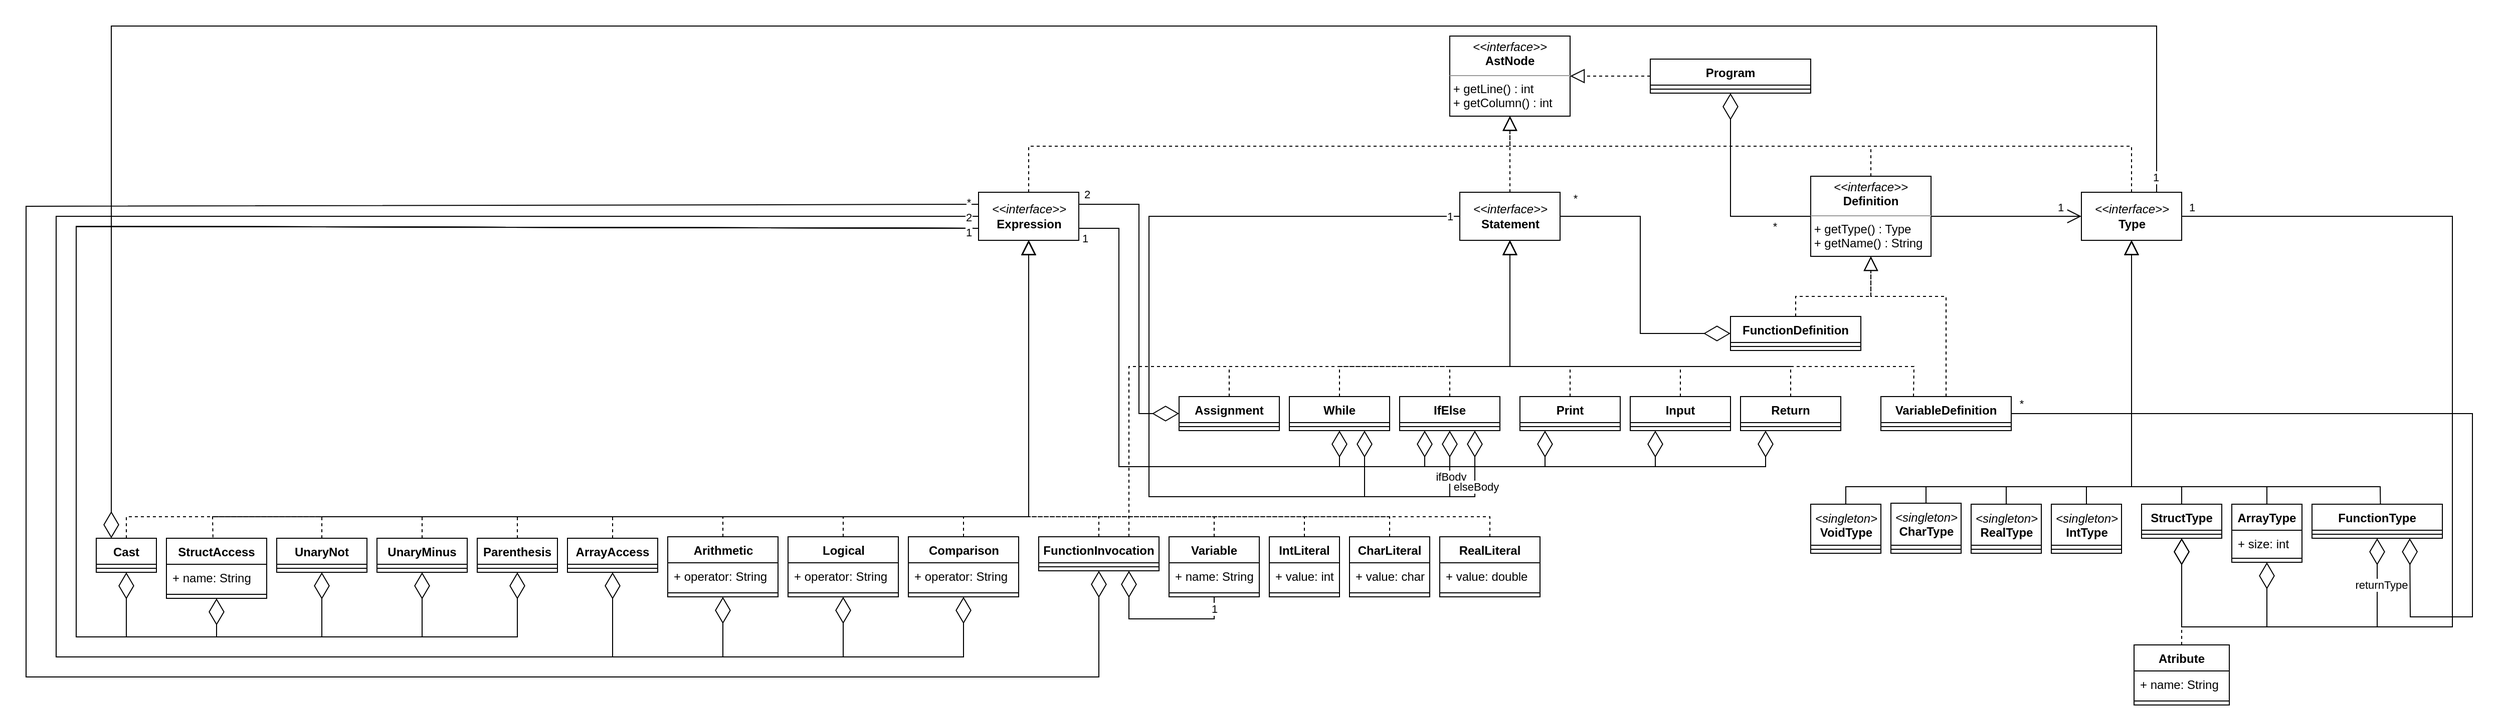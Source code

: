 <mxfile version="20.6.2" type="device"><diagram name="Página-1" id="xpHAZ0X6glZ1Ed8xsQwb"><mxGraphModel dx="6056" dy="2156" grid="1" gridSize="10" guides="1" tooltips="1" connect="1" arrows="1" fold="1" page="1" pageScale="1" pageWidth="2336" pageHeight="1654" math="0" shadow="0"><root><mxCell id="0"/><mxCell id="1" parent="0"/><mxCell id="WLjxt-5FNtM1AjyGHI2S-9" value="Program" style="swimlane;fontStyle=1;align=center;verticalAlign=top;childLayout=stackLayout;horizontal=1;startSize=26;horizontalStack=0;resizeParent=1;resizeParentMax=0;resizeLast=0;collapsible=1;marginBottom=0;" parent="1" vertex="1"><mxGeometry x="1420" y="293" width="160" height="34" as="geometry"/></mxCell><mxCell id="WLjxt-5FNtM1AjyGHI2S-11" value="" style="line;strokeWidth=1;fillColor=none;align=left;verticalAlign=middle;spacingTop=-1;spacingLeft=3;spacingRight=3;rotatable=0;labelPosition=right;points=[];portConstraint=eastwest;strokeColor=inherit;" parent="WLjxt-5FNtM1AjyGHI2S-9" vertex="1"><mxGeometry y="26" width="160" height="8" as="geometry"/></mxCell><mxCell id="WLjxt-5FNtM1AjyGHI2S-18" value="FunctionDefinition" style="swimlane;fontStyle=1;align=center;verticalAlign=top;childLayout=stackLayout;horizontal=1;startSize=26;horizontalStack=0;resizeParent=1;resizeParentMax=0;resizeLast=0;collapsible=1;marginBottom=0;" parent="1" vertex="1"><mxGeometry x="1500" y="550" width="130" height="34" as="geometry"/></mxCell><mxCell id="WLjxt-5FNtM1AjyGHI2S-20" value="" style="line;strokeWidth=1;fillColor=none;align=left;verticalAlign=middle;spacingTop=-1;spacingLeft=3;spacingRight=3;rotatable=0;labelPosition=right;points=[];portConstraint=eastwest;strokeColor=inherit;" parent="WLjxt-5FNtM1AjyGHI2S-18" vertex="1"><mxGeometry y="26" width="130" height="8" as="geometry"/></mxCell><mxCell id="WLjxt-5FNtM1AjyGHI2S-28" value="" style="endArrow=block;endFill=0;endSize=12;html=1;rounded=0;entryX=1;entryY=0.5;entryDx=0;entryDy=0;exitX=0;exitY=0.5;exitDx=0;exitDy=0;dashed=1;" parent="1" source="WLjxt-5FNtM1AjyGHI2S-9" target="ZwgENGj03jvRWGMXP60v-150" edge="1"><mxGeometry width="160" relative="1" as="geometry"><mxPoint x="1640" y="850" as="sourcePoint"/><mxPoint x="1390" y="447" as="targetPoint"/></mxGeometry></mxCell><mxCell id="WLjxt-5FNtM1AjyGHI2S-32" value="" style="endArrow=diamondThin;endFill=0;endSize=24;html=1;rounded=0;exitX=0;exitY=0.5;exitDx=0;exitDy=0;entryX=0.5;entryY=1;entryDx=0;entryDy=0;" parent="1" source="i7TME8vpXzPTRwR3WQFv-2" target="WLjxt-5FNtM1AjyGHI2S-9" edge="1"><mxGeometry width="160" relative="1" as="geometry"><mxPoint x="1640" y="504" as="sourcePoint"/><mxPoint x="1650" y="470" as="targetPoint"/><Array as="points"><mxPoint x="1500" y="450"/></Array></mxGeometry></mxCell><mxCell id="WLjxt-5FNtM1AjyGHI2S-38" value="*" style="edgeLabel;html=1;align=center;verticalAlign=middle;resizable=0;points=[];" parent="WLjxt-5FNtM1AjyGHI2S-32" vertex="1" connectable="0"><mxGeometry x="-0.75" y="-1" relative="1" as="geometry"><mxPoint x="-11" y="11" as="offset"/></mxGeometry></mxCell><mxCell id="WLjxt-5FNtM1AjyGHI2S-33" value="" style="endArrow=open;endFill=1;endSize=12;html=1;rounded=0;entryX=0;entryY=0.5;entryDx=0;entryDy=0;exitX=1;exitY=0.5;exitDx=0;exitDy=0;" parent="1" source="i7TME8vpXzPTRwR3WQFv-2" target="i7TME8vpXzPTRwR3WQFv-4" edge="1"><mxGeometry width="160" relative="1" as="geometry"><mxPoint x="1710" y="479.71" as="sourcePoint"/><mxPoint x="1850" y="479.71" as="targetPoint"/></mxGeometry></mxCell><mxCell id="WLjxt-5FNtM1AjyGHI2S-40" value="1" style="edgeLabel;html=1;align=center;verticalAlign=middle;resizable=0;points=[];" parent="WLjxt-5FNtM1AjyGHI2S-33" vertex="1" connectable="0"><mxGeometry x="0.439" y="1" relative="1" as="geometry"><mxPoint x="21" y="-8" as="offset"/></mxGeometry></mxCell><mxCell id="WLjxt-5FNtM1AjyGHI2S-36" value="" style="endArrow=diamondThin;endFill=0;endSize=24;html=1;rounded=0;entryX=0;entryY=0.5;entryDx=0;entryDy=0;exitX=1;exitY=0.5;exitDx=0;exitDy=0;startArrow=none;" parent="1" source="i7TME8vpXzPTRwR3WQFv-3" target="WLjxt-5FNtM1AjyGHI2S-18" edge="1"><mxGeometry width="160" relative="1" as="geometry"><mxPoint x="1370" y="580" as="sourcePoint"/><mxPoint x="1450" y="637.0" as="targetPoint"/><Array as="points"><mxPoint x="1410" y="450"/><mxPoint x="1410" y="567"/></Array></mxGeometry></mxCell><mxCell id="ZwgENGj03jvRWGMXP60v-29" value="*" style="edgeLabel;html=1;align=center;verticalAlign=middle;resizable=0;points=[];" parent="WLjxt-5FNtM1AjyGHI2S-36" vertex="1" connectable="0"><mxGeometry x="-0.883" y="-1" relative="1" as="geometry"><mxPoint x="-2" y="-19" as="offset"/></mxGeometry></mxCell><mxCell id="cHBCa-24smZsxW0Bvw6u-5" value="" style="endArrow=block;endFill=0;endSize=12;html=1;rounded=0;exitX=0.5;exitY=0;exitDx=0;exitDy=0;entryX=0.5;entryY=1;entryDx=0;entryDy=0;dashed=1;" parent="1" source="WLjxt-5FNtM1AjyGHI2S-18" target="i7TME8vpXzPTRwR3WQFv-2" edge="1"><mxGeometry width="160" relative="1" as="geometry"><mxPoint x="1490" y="580" as="sourcePoint"/><mxPoint x="1640" y="580" as="targetPoint"/><Array as="points"><mxPoint x="1565" y="530"/><mxPoint x="1640" y="530"/></Array></mxGeometry></mxCell><mxCell id="cHBCa-24smZsxW0Bvw6u-6" value="" style="endArrow=block;endFill=0;endSize=12;html=1;rounded=0;exitX=0.5;exitY=0;exitDx=0;exitDy=0;entryX=0.5;entryY=1;entryDx=0;entryDy=0;dashed=1;" parent="1" source="ZwgENGj03jvRWGMXP60v-106" target="i7TME8vpXzPTRwR3WQFv-2" edge="1"><mxGeometry width="160" relative="1" as="geometry"><mxPoint x="1700" y="663" as="sourcePoint"/><mxPoint x="1640" y="580" as="targetPoint"/><Array as="points"><mxPoint x="1715" y="530"/><mxPoint x="1640" y="530"/></Array></mxGeometry></mxCell><mxCell id="ZwgENGj03jvRWGMXP60v-71" value="&lt;span style=&quot;font-weight: normal;&quot;&gt;&lt;i&gt;&amp;lt;singleton&amp;gt;&lt;/i&gt;&lt;/span&gt;&lt;br&gt;IntType" style="swimlane;fontStyle=1;align=center;verticalAlign=top;childLayout=stackLayout;horizontal=1;startSize=41;horizontalStack=0;resizeParent=1;resizeParentMax=0;resizeLast=0;collapsible=1;marginBottom=0;html=1;" parent="1" vertex="1"><mxGeometry x="1820" y="737.5" width="70" height="49" as="geometry"/></mxCell><mxCell id="ZwgENGj03jvRWGMXP60v-72" value="" style="line;strokeWidth=1;fillColor=none;align=left;verticalAlign=middle;spacingTop=-1;spacingLeft=3;spacingRight=3;rotatable=0;labelPosition=right;points=[];portConstraint=eastwest;strokeColor=inherit;" parent="ZwgENGj03jvRWGMXP60v-71" vertex="1"><mxGeometry y="41" width="70" height="8" as="geometry"/></mxCell><mxCell id="ZwgENGj03jvRWGMXP60v-73" value="&lt;i style=&quot;font-weight: normal;&quot;&gt;&amp;lt;singleton&amp;gt;&lt;br&gt;&lt;/i&gt;CharType" style="swimlane;fontStyle=1;align=center;verticalAlign=top;childLayout=stackLayout;horizontal=1;startSize=42;horizontalStack=0;resizeParent=1;resizeParentMax=0;resizeLast=0;collapsible=1;marginBottom=0;html=1;" parent="1" vertex="1"><mxGeometry x="1660" y="736.5" width="70" height="50" as="geometry"/></mxCell><mxCell id="ZwgENGj03jvRWGMXP60v-74" value="" style="line;strokeWidth=1;fillColor=none;align=left;verticalAlign=middle;spacingTop=-1;spacingLeft=3;spacingRight=3;rotatable=0;labelPosition=right;points=[];portConstraint=eastwest;strokeColor=inherit;" parent="ZwgENGj03jvRWGMXP60v-73" vertex="1"><mxGeometry y="42" width="70" height="8" as="geometry"/></mxCell><mxCell id="ZwgENGj03jvRWGMXP60v-75" value="&lt;span style=&quot;font-weight: normal;&quot;&gt;&lt;i&gt;&amp;lt;singleton&amp;gt;&lt;/i&gt;&lt;/span&gt;&lt;br&gt;RealType" style="swimlane;fontStyle=1;align=center;verticalAlign=top;childLayout=stackLayout;horizontal=1;startSize=41;horizontalStack=0;resizeParent=1;resizeParentMax=0;resizeLast=0;collapsible=1;marginBottom=0;html=1;" parent="1" vertex="1"><mxGeometry x="1740" y="737.5" width="70" height="49" as="geometry"/></mxCell><mxCell id="ZwgENGj03jvRWGMXP60v-76" value="" style="line;strokeWidth=1;fillColor=none;align=left;verticalAlign=middle;spacingTop=-1;spacingLeft=3;spacingRight=3;rotatable=0;labelPosition=right;points=[];portConstraint=eastwest;strokeColor=inherit;" parent="ZwgENGj03jvRWGMXP60v-75" vertex="1"><mxGeometry y="41" width="70" height="8" as="geometry"/></mxCell><mxCell id="ZwgENGj03jvRWGMXP60v-80" value="FunctionType" style="swimlane;fontStyle=1;align=center;verticalAlign=top;childLayout=stackLayout;horizontal=1;startSize=26;horizontalStack=0;resizeParent=1;resizeParentMax=0;resizeLast=0;collapsible=1;marginBottom=0;" parent="1" vertex="1"><mxGeometry x="2080" y="737.5" width="130" height="34" as="geometry"/></mxCell><mxCell id="ZwgENGj03jvRWGMXP60v-82" value="" style="line;strokeWidth=1;fillColor=none;align=left;verticalAlign=middle;spacingTop=-1;spacingLeft=3;spacingRight=3;rotatable=0;labelPosition=right;points=[];portConstraint=eastwest;strokeColor=inherit;" parent="ZwgENGj03jvRWGMXP60v-80" vertex="1"><mxGeometry y="26" width="130" height="8" as="geometry"/></mxCell><mxCell id="ZwgENGj03jvRWGMXP60v-83" value="Atribute" style="swimlane;fontStyle=1;align=center;verticalAlign=top;childLayout=stackLayout;horizontal=1;startSize=26;horizontalStack=0;resizeParent=1;resizeParentMax=0;resizeLast=0;collapsible=1;marginBottom=0;" parent="1" vertex="1"><mxGeometry x="1902.5" y="878" width="95" height="60" as="geometry"/></mxCell><mxCell id="ZwgENGj03jvRWGMXP60v-84" value="+ name: String" style="text;strokeColor=none;fillColor=none;align=left;verticalAlign=top;spacingLeft=4;spacingRight=4;overflow=hidden;rotatable=0;points=[[0,0.5],[1,0.5]];portConstraint=eastwest;" parent="ZwgENGj03jvRWGMXP60v-83" vertex="1"><mxGeometry y="26" width="95" height="26" as="geometry"/></mxCell><mxCell id="ZwgENGj03jvRWGMXP60v-85" value="" style="line;strokeWidth=1;fillColor=none;align=left;verticalAlign=middle;spacingTop=-1;spacingLeft=3;spacingRight=3;rotatable=0;labelPosition=right;points=[];portConstraint=eastwest;strokeColor=inherit;" parent="ZwgENGj03jvRWGMXP60v-83" vertex="1"><mxGeometry y="52" width="95" height="8" as="geometry"/></mxCell><mxCell id="ZwgENGj03jvRWGMXP60v-86" value="&#10;" style="text;strokeColor=none;fillColor=none;align=left;verticalAlign=top;spacingLeft=4;spacingRight=4;overflow=hidden;rotatable=0;points=[[0,0.5],[1,0.5]];portConstraint=eastwest;" parent="ZwgENGj03jvRWGMXP60v-83" vertex="1"><mxGeometry y="60" width="95" as="geometry"/></mxCell><mxCell id="ZwgENGj03jvRWGMXP60v-87" value="StructType" style="swimlane;fontStyle=1;align=center;verticalAlign=top;childLayout=stackLayout;horizontal=1;startSize=26;horizontalStack=0;resizeParent=1;resizeParentMax=0;resizeLast=0;collapsible=1;marginBottom=0;" parent="1" vertex="1"><mxGeometry x="1910" y="737.5" width="80" height="34" as="geometry"/></mxCell><mxCell id="ZwgENGj03jvRWGMXP60v-89" value="" style="line;strokeWidth=1;fillColor=none;align=left;verticalAlign=middle;spacingTop=-1;spacingLeft=3;spacingRight=3;rotatable=0;labelPosition=right;points=[];portConstraint=eastwest;strokeColor=inherit;" parent="ZwgENGj03jvRWGMXP60v-87" vertex="1"><mxGeometry y="26" width="80" height="8" as="geometry"/></mxCell><mxCell id="ZwgENGj03jvRWGMXP60v-96" value="" style="endArrow=block;endFill=0;endSize=12;html=1;rounded=0;exitX=0.5;exitY=0;exitDx=0;exitDy=0;entryX=0.5;entryY=1;entryDx=0;entryDy=0;" parent="1" source="ZwgENGj03jvRWGMXP60v-71" target="i7TME8vpXzPTRwR3WQFv-4" edge="1"><mxGeometry width="160" relative="1" as="geometry"><mxPoint x="1840" y="770" as="sourcePoint"/><mxPoint x="1900" y="580" as="targetPoint"/><Array as="points"><mxPoint x="1855" y="720"/><mxPoint x="1900" y="720"/></Array></mxGeometry></mxCell><mxCell id="ZwgENGj03jvRWGMXP60v-97" value="" style="endArrow=block;endFill=0;endSize=12;html=1;rounded=0;exitX=0.5;exitY=0;exitDx=0;exitDy=0;entryX=0.5;entryY=1;entryDx=0;entryDy=0;" parent="1" source="ZwgENGj03jvRWGMXP60v-75" target="i7TME8vpXzPTRwR3WQFv-4" edge="1"><mxGeometry width="160" relative="1" as="geometry"><mxPoint x="1860" y="800" as="sourcePoint"/><mxPoint x="1900" y="580" as="targetPoint"/><Array as="points"><mxPoint x="1775" y="720"/><mxPoint x="1900" y="720"/></Array></mxGeometry></mxCell><mxCell id="ZwgENGj03jvRWGMXP60v-98" value="" style="endArrow=block;endFill=0;endSize=12;html=1;rounded=0;exitX=0.5;exitY=0;exitDx=0;exitDy=0;entryX=0.5;entryY=1;entryDx=0;entryDy=0;" parent="1" source="ZwgENGj03jvRWGMXP60v-73" target="i7TME8vpXzPTRwR3WQFv-4" edge="1"><mxGeometry width="160" relative="1" as="geometry"><mxPoint x="1770" y="800" as="sourcePoint"/><mxPoint x="1900" y="580" as="targetPoint"/><Array as="points"><mxPoint x="1695" y="720"/><mxPoint x="1900" y="720"/></Array></mxGeometry></mxCell><mxCell id="ZwgENGj03jvRWGMXP60v-99" value="" style="endArrow=block;endFill=0;endSize=12;html=1;rounded=0;exitX=0.5;exitY=0;exitDx=0;exitDy=0;entryX=0.5;entryY=1;entryDx=0;entryDy=0;" parent="1" source="ZwgENGj03jvRWGMXP60v-87" target="i7TME8vpXzPTRwR3WQFv-4" edge="1"><mxGeometry width="160" relative="1" as="geometry"><mxPoint x="1950" y="790" as="sourcePoint"/><mxPoint x="1900" y="580" as="targetPoint"/><Array as="points"><mxPoint x="1950" y="720"/><mxPoint x="1900" y="720"/></Array></mxGeometry></mxCell><mxCell id="ZwgENGj03jvRWGMXP60v-100" value="" style="endArrow=block;endFill=0;endSize=12;html=1;rounded=0;exitX=0.5;exitY=0;exitDx=0;exitDy=0;entryX=0.5;entryY=1;entryDx=0;entryDy=0;" parent="1" source="ZwgENGj03jvRWGMXP60v-103" target="i7TME8vpXzPTRwR3WQFv-4" edge="1"><mxGeometry width="160" relative="1" as="geometry"><mxPoint x="2080" y="790" as="sourcePoint"/><mxPoint x="1900" y="500" as="targetPoint"/><Array as="points"><mxPoint x="2035" y="720"/><mxPoint x="1900" y="720"/></Array></mxGeometry></mxCell><mxCell id="ZwgENGj03jvRWGMXP60v-101" value="" style="endArrow=block;endFill=0;endSize=12;html=1;rounded=0;exitX=0.525;exitY=-0.001;exitDx=0;exitDy=0;exitPerimeter=0;entryX=0.5;entryY=1;entryDx=0;entryDy=0;" parent="1" source="ZwgENGj03jvRWGMXP60v-80" target="i7TME8vpXzPTRwR3WQFv-4" edge="1"><mxGeometry width="160" relative="1" as="geometry"><mxPoint x="2085" y="800" as="sourcePoint"/><mxPoint x="1900" y="580" as="targetPoint"/><Array as="points"><mxPoint x="2148" y="720"/><mxPoint x="1900" y="720"/></Array></mxGeometry></mxCell><mxCell id="ZwgENGj03jvRWGMXP60v-102" value="" style="endArrow=diamondThin;endFill=0;endSize=24;html=1;rounded=0;entryX=0.5;entryY=1;entryDx=0;entryDy=0;exitX=1;exitY=0.5;exitDx=0;exitDy=0;" parent="1" source="i7TME8vpXzPTRwR3WQFv-4" target="ZwgENGj03jvRWGMXP60v-87" edge="1"><mxGeometry width="160" relative="1" as="geometry"><mxPoint x="1950" y="544" as="sourcePoint"/><mxPoint x="1930" y="919.76" as="targetPoint"/><Array as="points"><mxPoint x="2220" y="450"/><mxPoint x="2220" y="860"/><mxPoint x="1950" y="860"/></Array></mxGeometry></mxCell><mxCell id="ZwgENGj03jvRWGMXP60v-103" value="ArrayType" style="swimlane;fontStyle=1;align=center;verticalAlign=top;childLayout=stackLayout;horizontal=1;startSize=26;horizontalStack=0;resizeParent=1;resizeParentMax=0;resizeLast=0;collapsible=1;marginBottom=0;" parent="1" vertex="1"><mxGeometry x="2000" y="737.5" width="70" height="58" as="geometry"/></mxCell><mxCell id="ZwgENGj03jvRWGMXP60v-104" value="+ size: int" style="text;strokeColor=none;fillColor=none;align=left;verticalAlign=top;spacingLeft=4;spacingRight=4;overflow=hidden;rotatable=0;points=[[0,0.5],[1,0.5]];portConstraint=eastwest;" parent="ZwgENGj03jvRWGMXP60v-103" vertex="1"><mxGeometry y="26" width="70" height="24" as="geometry"/></mxCell><mxCell id="ZwgENGj03jvRWGMXP60v-105" value="" style="line;strokeWidth=1;fillColor=none;align=left;verticalAlign=middle;spacingTop=-1;spacingLeft=3;spacingRight=3;rotatable=0;labelPosition=right;points=[];portConstraint=eastwest;strokeColor=inherit;" parent="ZwgENGj03jvRWGMXP60v-103" vertex="1"><mxGeometry y="50" width="70" height="8" as="geometry"/></mxCell><mxCell id="ZwgENGj03jvRWGMXP60v-106" value="VariableDefinition" style="swimlane;fontStyle=1;align=center;verticalAlign=top;childLayout=stackLayout;horizontal=1;startSize=26;horizontalStack=0;resizeParent=1;resizeParentMax=0;resizeLast=0;collapsible=1;marginBottom=0;" parent="1" vertex="1"><mxGeometry x="1650" y="630" width="130" height="34" as="geometry"/></mxCell><mxCell id="ZwgENGj03jvRWGMXP60v-108" value="" style="line;strokeWidth=1;fillColor=none;align=left;verticalAlign=middle;spacingTop=-1;spacingLeft=3;spacingRight=3;rotatable=0;labelPosition=right;points=[];portConstraint=eastwest;strokeColor=inherit;" parent="ZwgENGj03jvRWGMXP60v-106" vertex="1"><mxGeometry y="26" width="130" height="8" as="geometry"/></mxCell><mxCell id="ZwgENGj03jvRWGMXP60v-111" value="" style="endArrow=diamondThin;endFill=0;endSize=24;html=1;rounded=0;entryX=0.5;entryY=1;entryDx=0;entryDy=0;exitX=0.5;exitY=0;exitDx=0;exitDy=0;dashed=1;" parent="1" source="ZwgENGj03jvRWGMXP60v-83" target="ZwgENGj03jvRWGMXP60v-87" edge="1"><mxGeometry width="160" relative="1" as="geometry"><mxPoint x="1850" y="757.5" as="sourcePoint"/><mxPoint x="2010" y="757.5" as="targetPoint"/></mxGeometry></mxCell><mxCell id="ZwgENGj03jvRWGMXP60v-112" value="" style="endArrow=diamondThin;endFill=0;endSize=24;html=1;rounded=0;entryX=0.5;entryY=1;entryDx=0;entryDy=0;exitX=1;exitY=0.5;exitDx=0;exitDy=0;" parent="1" source="i7TME8vpXzPTRwR3WQFv-4" target="ZwgENGj03jvRWGMXP60v-103" edge="1"><mxGeometry width="160" relative="1" as="geometry"><mxPoint x="1950" y="544" as="sourcePoint"/><mxPoint x="1995" y="834.0" as="targetPoint"/><Array as="points"><mxPoint x="2220" y="450"/><mxPoint x="2220" y="860"/><mxPoint x="2035" y="860"/></Array></mxGeometry></mxCell><mxCell id="ZwgENGj03jvRWGMXP60v-113" value="1" style="edgeLabel;html=1;align=center;verticalAlign=middle;resizable=0;points=[];" parent="ZwgENGj03jvRWGMXP60v-112" vertex="1" connectable="0"><mxGeometry x="-0.987" y="-1" relative="1" as="geometry"><mxPoint x="4" y="-10" as="offset"/></mxGeometry></mxCell><mxCell id="ZwgENGj03jvRWGMXP60v-114" value="" style="endArrow=diamondThin;endFill=0;endSize=24;html=1;rounded=0;entryX=0.5;entryY=1;entryDx=0;entryDy=0;exitX=1;exitY=0.5;exitDx=0;exitDy=0;" parent="1" source="i7TME8vpXzPTRwR3WQFv-4" target="ZwgENGj03jvRWGMXP60v-80" edge="1"><mxGeometry width="160" relative="1" as="geometry"><mxPoint x="1950" y="556" as="sourcePoint"/><mxPoint x="2220" y="866.0" as="targetPoint"/><Array as="points"><mxPoint x="2220" y="450"/><mxPoint x="2220" y="860"/><mxPoint x="2145" y="860"/></Array></mxGeometry></mxCell><mxCell id="ZwgENGj03jvRWGMXP60v-151" value="returnType" style="edgeLabel;html=1;align=center;verticalAlign=middle;resizable=0;points=[];" parent="ZwgENGj03jvRWGMXP60v-114" vertex="1" connectable="0"><mxGeometry x="-0.74" relative="1" as="geometry"><mxPoint x="89" y="368" as="offset"/></mxGeometry></mxCell><mxCell id="ZwgENGj03jvRWGMXP60v-150" value="&lt;p style=&quot;margin:0px;margin-top:4px;text-align:center;&quot;&gt;&lt;i&gt;&amp;lt;&amp;lt;interface&amp;gt;&amp;gt;&lt;/i&gt;&lt;br&gt;&lt;span style=&quot;font-weight: 700;&quot;&gt;AstNode&lt;/span&gt;&lt;br&gt;&lt;/p&gt;&lt;hr size=&quot;1&quot;&gt;&amp;nbsp;+ getLine() : int&lt;br style=&quot;padding: 0px; margin: 0px;&quot;&gt;&amp;nbsp;+ getColumn() : int&lt;br&gt;&lt;p style=&quot;margin:0px;margin-left:4px;&quot;&gt;&lt;/p&gt;&lt;p style=&quot;margin:0px;margin-left:4px;&quot;&gt;&lt;/p&gt;" style="verticalAlign=top;align=left;overflow=fill;fontSize=12;fontFamily=Helvetica;html=1;" parent="1" vertex="1"><mxGeometry x="1220" y="270" width="120" height="80" as="geometry"/></mxCell><mxCell id="ZwgENGj03jvRWGMXP60v-161" value="" style="endArrow=diamondThin;endFill=0;endSize=24;html=1;rounded=0;entryX=0.75;entryY=1;entryDx=0;entryDy=0;exitX=1;exitY=0.5;exitDx=0;exitDy=0;" parent="1" source="ZwgENGj03jvRWGMXP60v-106" target="ZwgENGj03jvRWGMXP60v-80" edge="1"><mxGeometry width="160" relative="1" as="geometry"><mxPoint x="1810.13" y="669.888" as="sourcePoint"/><mxPoint x="2185.0" y="830.0" as="targetPoint"/><Array as="points"><mxPoint x="2240" y="647"/><mxPoint x="2240" y="680"/><mxPoint x="2240" y="850"/><mxPoint x="2178" y="850"/></Array></mxGeometry></mxCell><mxCell id="ZwgENGj03jvRWGMXP60v-163" value="*" style="edgeLabel;html=1;align=center;verticalAlign=middle;resizable=0;points=[];" parent="ZwgENGj03jvRWGMXP60v-161" vertex="1" connectable="0"><mxGeometry x="-0.965" y="1" relative="1" as="geometry"><mxPoint x="-4" y="-9" as="offset"/></mxGeometry></mxCell><mxCell id="i7TME8vpXzPTRwR3WQFv-1" value="&lt;i&gt;&amp;lt;&amp;lt;interface&amp;gt;&amp;gt;&lt;/i&gt;&lt;br&gt;&lt;b&gt;Expression&lt;/b&gt;" style="html=1;" parent="1" vertex="1"><mxGeometry x="750" y="426" width="100" height="48" as="geometry"/></mxCell><mxCell id="i7TME8vpXzPTRwR3WQFv-2" value="&lt;p style=&quot;margin:0px;margin-top:4px;text-align:center;&quot;&gt;&lt;i&gt;&amp;lt;&amp;lt;interface&amp;gt;&amp;gt;&lt;/i&gt;&lt;br&gt;&lt;b&gt;Definition&lt;/b&gt;&lt;/p&gt;&lt;hr size=&quot;1&quot;&gt;&lt;p style=&quot;margin:0px;margin-left:4px;&quot;&gt;&lt;/p&gt;&lt;p style=&quot;margin:0px;margin-left:4px;&quot;&gt;&lt;/p&gt;&amp;nbsp;+ getType() : Type&lt;br style=&quot;padding: 0px; margin: 0px;&quot;&gt;&amp;nbsp;+ getName() : String" style="verticalAlign=top;align=left;overflow=fill;fontSize=12;fontFamily=Helvetica;html=1;" parent="1" vertex="1"><mxGeometry x="1580" y="410" width="120" height="80" as="geometry"/></mxCell><mxCell id="i7TME8vpXzPTRwR3WQFv-3" value="&lt;i&gt;&amp;lt;&amp;lt;interface&amp;gt;&amp;gt;&lt;/i&gt;&lt;br&gt;&lt;b&gt;Statement&lt;/b&gt;" style="html=1;" parent="1" vertex="1"><mxGeometry x="1230" y="426" width="100" height="48" as="geometry"/></mxCell><mxCell id="i7TME8vpXzPTRwR3WQFv-4" value="&lt;i&gt;&amp;lt;&amp;lt;interface&amp;gt;&amp;gt;&lt;/i&gt;&lt;br&gt;&lt;b&gt;Type&lt;/b&gt;" style="html=1;" parent="1" vertex="1"><mxGeometry x="1850" y="426" width="100" height="48" as="geometry"/></mxCell><mxCell id="i7TME8vpXzPTRwR3WQFv-21" value="" style="endArrow=block;endFill=0;endSize=12;html=1;rounded=0;strokeColor=default;exitX=0.5;exitY=0;exitDx=0;exitDy=0;dashed=1;" parent="1" source="i7TME8vpXzPTRwR3WQFv-3" edge="1"><mxGeometry width="160" relative="1" as="geometry"><mxPoint x="1420" y="460" as="sourcePoint"/><mxPoint x="1280" y="350" as="targetPoint"/><Array as="points"><mxPoint x="1280" y="380"/></Array></mxGeometry></mxCell><mxCell id="i7TME8vpXzPTRwR3WQFv-22" value="" style="endArrow=block;endFill=0;endSize=12;html=1;rounded=0;strokeColor=default;exitX=0.5;exitY=0;exitDx=0;exitDy=0;entryX=0.5;entryY=1;entryDx=0;entryDy=0;dashed=1;" parent="1" source="i7TME8vpXzPTRwR3WQFv-1" target="ZwgENGj03jvRWGMXP60v-150" edge="1"><mxGeometry width="160" relative="1" as="geometry"><mxPoint x="1160" y="417" as="sourcePoint"/><mxPoint x="1290" y="360" as="targetPoint"/><Array as="points"><mxPoint x="800" y="380"/><mxPoint x="1280" y="380"/></Array></mxGeometry></mxCell><mxCell id="i7TME8vpXzPTRwR3WQFv-23" value="" style="endArrow=block;endFill=0;endSize=12;html=1;rounded=0;strokeColor=default;entryX=0.5;entryY=1;entryDx=0;entryDy=0;exitX=0.5;exitY=0;exitDx=0;exitDy=0;dashed=1;" parent="1" source="i7TME8vpXzPTRwR3WQFv-2" target="ZwgENGj03jvRWGMXP60v-150" edge="1"><mxGeometry width="160" relative="1" as="geometry"><mxPoint x="1420" y="460" as="sourcePoint"/><mxPoint x="1580" y="460" as="targetPoint"/><Array as="points"><mxPoint x="1640" y="380"/><mxPoint x="1280" y="380"/></Array></mxGeometry></mxCell><mxCell id="i7TME8vpXzPTRwR3WQFv-24" value="" style="endArrow=block;endFill=0;endSize=12;html=1;rounded=0;strokeColor=default;entryX=0.5;entryY=1;entryDx=0;entryDy=0;exitX=0.5;exitY=0;exitDx=0;exitDy=0;dashed=1;" parent="1" source="i7TME8vpXzPTRwR3WQFv-4" target="ZwgENGj03jvRWGMXP60v-150" edge="1"><mxGeometry width="160" relative="1" as="geometry"><mxPoint x="1830" y="417" as="sourcePoint"/><mxPoint x="1290" y="360" as="targetPoint"/><Array as="points"><mxPoint x="1900" y="380"/><mxPoint x="1280" y="380"/></Array></mxGeometry></mxCell><mxCell id="i7TME8vpXzPTRwR3WQFv-42" value="Assignment" style="swimlane;fontStyle=1;align=center;verticalAlign=top;childLayout=stackLayout;horizontal=1;startSize=26;horizontalStack=0;resizeParent=1;resizeParentMax=0;resizeLast=0;collapsible=1;marginBottom=0;" parent="1" vertex="1"><mxGeometry x="950" y="630" width="100" height="34" as="geometry"/></mxCell><mxCell id="i7TME8vpXzPTRwR3WQFv-43" value="" style="line;strokeWidth=1;fillColor=none;align=left;verticalAlign=middle;spacingTop=-1;spacingLeft=3;spacingRight=3;rotatable=0;labelPosition=right;points=[];portConstraint=eastwest;strokeColor=inherit;" parent="i7TME8vpXzPTRwR3WQFv-42" vertex="1"><mxGeometry y="26" width="100" height="8" as="geometry"/></mxCell><mxCell id="i7TME8vpXzPTRwR3WQFv-45" value="Print" style="swimlane;fontStyle=1;align=center;verticalAlign=top;childLayout=stackLayout;horizontal=1;startSize=26;horizontalStack=0;resizeParent=1;resizeParentMax=0;resizeLast=0;collapsible=1;marginBottom=0;" parent="1" vertex="1"><mxGeometry x="1290" y="630" width="100" height="34" as="geometry"/></mxCell><mxCell id="i7TME8vpXzPTRwR3WQFv-46" value="" style="line;strokeWidth=1;fillColor=none;align=left;verticalAlign=middle;spacingTop=-1;spacingLeft=3;spacingRight=3;rotatable=0;labelPosition=right;points=[];portConstraint=eastwest;strokeColor=inherit;" parent="i7TME8vpXzPTRwR3WQFv-45" vertex="1"><mxGeometry y="26" width="100" height="8" as="geometry"/></mxCell><mxCell id="i7TME8vpXzPTRwR3WQFv-63" value="StructAccess" style="swimlane;fontStyle=1;align=center;verticalAlign=top;childLayout=stackLayout;horizontal=1;startSize=26;horizontalStack=0;resizeParent=1;resizeParentMax=0;resizeLast=0;collapsible=1;marginBottom=0;" parent="1" vertex="1"><mxGeometry x="-60" y="771.5" width="100" height="60" as="geometry"/></mxCell><mxCell id="i7TME8vpXzPTRwR3WQFv-64" value="+ name: String" style="text;strokeColor=none;fillColor=none;align=left;verticalAlign=top;spacingLeft=4;spacingRight=4;overflow=hidden;rotatable=0;points=[[0,0.5],[1,0.5]];portConstraint=eastwest;" parent="i7TME8vpXzPTRwR3WQFv-63" vertex="1"><mxGeometry y="26" width="100" height="26" as="geometry"/></mxCell><mxCell id="i7TME8vpXzPTRwR3WQFv-65" value="" style="line;strokeWidth=1;fillColor=none;align=left;verticalAlign=middle;spacingTop=-1;spacingLeft=3;spacingRight=3;rotatable=0;labelPosition=right;points=[];portConstraint=eastwest;strokeColor=inherit;" parent="i7TME8vpXzPTRwR3WQFv-63" vertex="1"><mxGeometry y="52" width="100" height="8" as="geometry"/></mxCell><mxCell id="i7TME8vpXzPTRwR3WQFv-69" value="ArrayAccess" style="swimlane;fontStyle=1;align=center;verticalAlign=top;childLayout=stackLayout;horizontal=1;startSize=26;horizontalStack=0;resizeParent=1;resizeParentMax=0;resizeLast=0;collapsible=1;marginBottom=0;" parent="1" vertex="1"><mxGeometry x="340" y="771.5" width="90" height="34" as="geometry"/></mxCell><mxCell id="i7TME8vpXzPTRwR3WQFv-70" value="" style="line;strokeWidth=1;fillColor=none;align=left;verticalAlign=middle;spacingTop=-1;spacingLeft=3;spacingRight=3;rotatable=0;labelPosition=right;points=[];portConstraint=eastwest;strokeColor=inherit;" parent="i7TME8vpXzPTRwR3WQFv-69" vertex="1"><mxGeometry y="26" width="90" height="8" as="geometry"/></mxCell><mxCell id="i7TME8vpXzPTRwR3WQFv-95" value="UnaryMinus" style="swimlane;fontStyle=1;align=center;verticalAlign=top;childLayout=stackLayout;horizontal=1;startSize=26;horizontalStack=0;resizeParent=1;resizeParentMax=0;resizeLast=0;collapsible=1;marginBottom=0;" parent="1" vertex="1"><mxGeometry x="150" y="771.5" width="90" height="34" as="geometry"/></mxCell><mxCell id="i7TME8vpXzPTRwR3WQFv-96" value="" style="line;strokeWidth=1;fillColor=none;align=left;verticalAlign=middle;spacingTop=-1;spacingLeft=3;spacingRight=3;rotatable=0;labelPosition=right;points=[];portConstraint=eastwest;strokeColor=inherit;" parent="i7TME8vpXzPTRwR3WQFv-95" vertex="1"><mxGeometry y="26" width="90" height="8" as="geometry"/></mxCell><mxCell id="i7TME8vpXzPTRwR3WQFv-97" value="UnaryNot" style="swimlane;fontStyle=1;align=center;verticalAlign=top;childLayout=stackLayout;horizontal=1;startSize=26;horizontalStack=0;resizeParent=1;resizeParentMax=0;resizeLast=0;collapsible=1;marginBottom=0;" parent="1" vertex="1"><mxGeometry x="50" y="771.5" width="90" height="34" as="geometry"/></mxCell><mxCell id="i7TME8vpXzPTRwR3WQFv-98" value="" style="line;strokeWidth=1;fillColor=none;align=left;verticalAlign=middle;spacingTop=-1;spacingLeft=3;spacingRight=3;rotatable=0;labelPosition=right;points=[];portConstraint=eastwest;strokeColor=inherit;" parent="i7TME8vpXzPTRwR3WQFv-97" vertex="1"><mxGeometry y="26" width="90" height="8" as="geometry"/></mxCell><mxCell id="i7TME8vpXzPTRwR3WQFv-99" value="Cast" style="swimlane;fontStyle=1;align=center;verticalAlign=top;childLayout=stackLayout;horizontal=1;startSize=26;horizontalStack=0;resizeParent=1;resizeParentMax=0;resizeLast=0;collapsible=1;marginBottom=0;" parent="1" vertex="1"><mxGeometry x="-130" y="771.5" width="60" height="34" as="geometry"/></mxCell><mxCell id="i7TME8vpXzPTRwR3WQFv-100" value="" style="line;strokeWidth=1;fillColor=none;align=left;verticalAlign=middle;spacingTop=-1;spacingLeft=3;spacingRight=3;rotatable=0;labelPosition=right;points=[];portConstraint=eastwest;strokeColor=inherit;" parent="i7TME8vpXzPTRwR3WQFv-99" vertex="1"><mxGeometry y="26" width="60" height="8" as="geometry"/></mxCell><mxCell id="i7TME8vpXzPTRwR3WQFv-103" value="FunctionInvocation" style="swimlane;fontStyle=1;align=center;verticalAlign=top;childLayout=stackLayout;horizontal=1;startSize=26;horizontalStack=0;resizeParent=1;resizeParentMax=0;resizeLast=0;collapsible=1;marginBottom=0;" parent="1" vertex="1"><mxGeometry x="810" y="770" width="120" height="34" as="geometry"/></mxCell><mxCell id="i7TME8vpXzPTRwR3WQFv-105" value="" style="line;strokeWidth=1;fillColor=none;align=left;verticalAlign=middle;spacingTop=-1;spacingLeft=3;spacingRight=3;rotatable=0;labelPosition=right;points=[];portConstraint=eastwest;strokeColor=inherit;" parent="i7TME8vpXzPTRwR3WQFv-103" vertex="1"><mxGeometry y="26" width="120" height="8" as="geometry"/></mxCell><mxCell id="i7TME8vpXzPTRwR3WQFv-106" value="Variable" style="swimlane;fontStyle=1;align=center;verticalAlign=top;childLayout=stackLayout;horizontal=1;startSize=26;horizontalStack=0;resizeParent=1;resizeParentMax=0;resizeLast=0;collapsible=1;marginBottom=0;" parent="1" vertex="1"><mxGeometry x="940" y="770" width="90" height="60" as="geometry"/></mxCell><mxCell id="i7TME8vpXzPTRwR3WQFv-107" value="+ name: String" style="text;strokeColor=none;fillColor=none;align=left;verticalAlign=top;spacingLeft=4;spacingRight=4;overflow=hidden;rotatable=0;points=[[0,0.5],[1,0.5]];portConstraint=eastwest;" parent="i7TME8vpXzPTRwR3WQFv-106" vertex="1"><mxGeometry y="26" width="90" height="26" as="geometry"/></mxCell><mxCell id="i7TME8vpXzPTRwR3WQFv-108" value="" style="line;strokeWidth=1;fillColor=none;align=left;verticalAlign=middle;spacingTop=-1;spacingLeft=3;spacingRight=3;rotatable=0;labelPosition=right;points=[];portConstraint=eastwest;strokeColor=inherit;" parent="i7TME8vpXzPTRwR3WQFv-106" vertex="1"><mxGeometry y="52" width="90" height="8" as="geometry"/></mxCell><mxCell id="i7TME8vpXzPTRwR3WQFv-109" value="IntLiteral" style="swimlane;fontStyle=1;align=center;verticalAlign=top;childLayout=stackLayout;horizontal=1;startSize=26;horizontalStack=0;resizeParent=1;resizeParentMax=0;resizeLast=0;collapsible=1;marginBottom=0;" parent="1" vertex="1"><mxGeometry x="1040" y="770" width="70" height="60" as="geometry"/></mxCell><mxCell id="i7TME8vpXzPTRwR3WQFv-110" value="+ value: int" style="text;strokeColor=none;fillColor=none;align=left;verticalAlign=top;spacingLeft=4;spacingRight=4;overflow=hidden;rotatable=0;points=[[0,0.5],[1,0.5]];portConstraint=eastwest;" parent="i7TME8vpXzPTRwR3WQFv-109" vertex="1"><mxGeometry y="26" width="70" height="26" as="geometry"/></mxCell><mxCell id="i7TME8vpXzPTRwR3WQFv-111" value="" style="line;strokeWidth=1;fillColor=none;align=left;verticalAlign=middle;spacingTop=-1;spacingLeft=3;spacingRight=3;rotatable=0;labelPosition=right;points=[];portConstraint=eastwest;strokeColor=inherit;" parent="i7TME8vpXzPTRwR3WQFv-109" vertex="1"><mxGeometry y="52" width="70" height="8" as="geometry"/></mxCell><mxCell id="i7TME8vpXzPTRwR3WQFv-112" value="RealLiteral" style="swimlane;fontStyle=1;align=center;verticalAlign=top;childLayout=stackLayout;horizontal=1;startSize=26;horizontalStack=0;resizeParent=1;resizeParentMax=0;resizeLast=0;collapsible=1;marginBottom=0;" parent="1" vertex="1"><mxGeometry x="1210" y="770" width="100" height="60" as="geometry"/></mxCell><mxCell id="i7TME8vpXzPTRwR3WQFv-113" value="+ value: double" style="text;strokeColor=none;fillColor=none;align=left;verticalAlign=top;spacingLeft=4;spacingRight=4;overflow=hidden;rotatable=0;points=[[0,0.5],[1,0.5]];portConstraint=eastwest;" parent="i7TME8vpXzPTRwR3WQFv-112" vertex="1"><mxGeometry y="26" width="100" height="26" as="geometry"/></mxCell><mxCell id="i7TME8vpXzPTRwR3WQFv-114" value="" style="line;strokeWidth=1;fillColor=none;align=left;verticalAlign=middle;spacingTop=-1;spacingLeft=3;spacingRight=3;rotatable=0;labelPosition=right;points=[];portConstraint=eastwest;strokeColor=inherit;" parent="i7TME8vpXzPTRwR3WQFv-112" vertex="1"><mxGeometry y="52" width="100" height="8" as="geometry"/></mxCell><mxCell id="i7TME8vpXzPTRwR3WQFv-115" value="CharLiteral" style="swimlane;fontStyle=1;align=center;verticalAlign=top;childLayout=stackLayout;horizontal=1;startSize=26;horizontalStack=0;resizeParent=1;resizeParentMax=0;resizeLast=0;collapsible=1;marginBottom=0;" parent="1" vertex="1"><mxGeometry x="1120" y="770" width="80" height="60" as="geometry"/></mxCell><mxCell id="i7TME8vpXzPTRwR3WQFv-116" value="+ value: char" style="text;strokeColor=none;fillColor=none;align=left;verticalAlign=top;spacingLeft=4;spacingRight=4;overflow=hidden;rotatable=0;points=[[0,0.5],[1,0.5]];portConstraint=eastwest;" parent="i7TME8vpXzPTRwR3WQFv-115" vertex="1"><mxGeometry y="26" width="80" height="26" as="geometry"/></mxCell><mxCell id="i7TME8vpXzPTRwR3WQFv-117" value="" style="line;strokeWidth=1;fillColor=none;align=left;verticalAlign=middle;spacingTop=-1;spacingLeft=3;spacingRight=3;rotatable=0;labelPosition=right;points=[];portConstraint=eastwest;strokeColor=inherit;" parent="i7TME8vpXzPTRwR3WQFv-115" vertex="1"><mxGeometry y="52" width="80" height="8" as="geometry"/></mxCell><mxCell id="i7TME8vpXzPTRwR3WQFv-139" value="IfElse" style="swimlane;fontStyle=1;align=center;verticalAlign=top;childLayout=stackLayout;horizontal=1;startSize=26;horizontalStack=0;resizeParent=1;resizeParentMax=0;resizeLast=0;collapsible=1;marginBottom=0;" parent="1" vertex="1"><mxGeometry x="1170" y="630" width="100" height="34" as="geometry"/></mxCell><mxCell id="i7TME8vpXzPTRwR3WQFv-140" value="" style="line;strokeWidth=1;fillColor=none;align=left;verticalAlign=middle;spacingTop=-1;spacingLeft=3;spacingRight=3;rotatable=0;labelPosition=right;points=[];portConstraint=eastwest;strokeColor=inherit;" parent="i7TME8vpXzPTRwR3WQFv-139" vertex="1"><mxGeometry y="26" width="100" height="8" as="geometry"/></mxCell><mxCell id="i7TME8vpXzPTRwR3WQFv-141" value="While" style="swimlane;fontStyle=1;align=center;verticalAlign=top;childLayout=stackLayout;horizontal=1;startSize=26;horizontalStack=0;resizeParent=1;resizeParentMax=0;resizeLast=0;collapsible=1;marginBottom=0;" parent="1" vertex="1"><mxGeometry x="1060" y="630" width="100" height="34" as="geometry"/></mxCell><mxCell id="i7TME8vpXzPTRwR3WQFv-142" value="" style="line;strokeWidth=1;fillColor=none;align=left;verticalAlign=middle;spacingTop=-1;spacingLeft=3;spacingRight=3;rotatable=0;labelPosition=right;points=[];portConstraint=eastwest;strokeColor=inherit;" parent="i7TME8vpXzPTRwR3WQFv-141" vertex="1"><mxGeometry y="26" width="100" height="8" as="geometry"/></mxCell><mxCell id="i7TME8vpXzPTRwR3WQFv-145" value="" style="endArrow=diamondThin;endFill=0;endSize=24;html=1;rounded=0;strokeColor=default;entryX=0;entryY=0.5;entryDx=0;entryDy=0;exitX=1;exitY=0.25;exitDx=0;exitDy=0;" parent="1" source="i7TME8vpXzPTRwR3WQFv-1" target="i7TME8vpXzPTRwR3WQFv-42" edge="1"><mxGeometry width="160" relative="1" as="geometry"><mxPoint x="900" y="580" as="sourcePoint"/><mxPoint x="1180" y="730" as="targetPoint"/><Array as="points"><mxPoint x="910" y="438"/><mxPoint x="910" y="647"/></Array></mxGeometry></mxCell><mxCell id="i7TME8vpXzPTRwR3WQFv-146" value="2" style="edgeLabel;html=1;align=center;verticalAlign=middle;resizable=0;points=[];" parent="i7TME8vpXzPTRwR3WQFv-145" vertex="1" connectable="0"><mxGeometry x="-0.953" y="-1" relative="1" as="geometry"><mxPoint y="-11" as="offset"/></mxGeometry></mxCell><mxCell id="i7TME8vpXzPTRwR3WQFv-159" value="Input" style="swimlane;fontStyle=1;align=center;verticalAlign=top;childLayout=stackLayout;horizontal=1;startSize=26;horizontalStack=0;resizeParent=1;resizeParentMax=0;resizeLast=0;collapsible=1;marginBottom=0;" parent="1" vertex="1"><mxGeometry x="1400" y="630" width="100" height="34" as="geometry"/></mxCell><mxCell id="i7TME8vpXzPTRwR3WQFv-160" value="" style="line;strokeWidth=1;fillColor=none;align=left;verticalAlign=middle;spacingTop=-1;spacingLeft=3;spacingRight=3;rotatable=0;labelPosition=right;points=[];portConstraint=eastwest;strokeColor=inherit;" parent="i7TME8vpXzPTRwR3WQFv-159" vertex="1"><mxGeometry y="26" width="100" height="8" as="geometry"/></mxCell><mxCell id="i7TME8vpXzPTRwR3WQFv-161" value="Return" style="swimlane;fontStyle=1;align=center;verticalAlign=top;childLayout=stackLayout;horizontal=1;startSize=26;horizontalStack=0;resizeParent=1;resizeParentMax=0;resizeLast=0;collapsible=1;marginBottom=0;" parent="1" vertex="1"><mxGeometry x="1510" y="630" width="100" height="34" as="geometry"/></mxCell><mxCell id="i7TME8vpXzPTRwR3WQFv-162" value="" style="line;strokeWidth=1;fillColor=none;align=left;verticalAlign=middle;spacingTop=-1;spacingLeft=3;spacingRight=3;rotatable=0;labelPosition=right;points=[];portConstraint=eastwest;strokeColor=inherit;" parent="i7TME8vpXzPTRwR3WQFv-161" vertex="1"><mxGeometry y="26" width="100" height="8" as="geometry"/></mxCell><mxCell id="i7TME8vpXzPTRwR3WQFv-177" value="" style="endArrow=diamondThin;endFill=0;endSize=24;html=1;rounded=0;strokeColor=default;exitX=1;exitY=0.75;exitDx=0;exitDy=0;entryX=0.5;entryY=1;entryDx=0;entryDy=0;" parent="1" source="i7TME8vpXzPTRwR3WQFv-1" target="i7TME8vpXzPTRwR3WQFv-141" edge="1"><mxGeometry width="160" relative="1" as="geometry"><mxPoint x="900" y="600" as="sourcePoint"/><mxPoint x="1010" y="850" as="targetPoint"/><Array as="points"><mxPoint x="890" y="462"/><mxPoint x="890" y="700"/><mxPoint x="1110" y="700"/></Array></mxGeometry></mxCell><mxCell id="i7TME8vpXzPTRwR3WQFv-178" value="1" style="edgeLabel;html=1;align=center;verticalAlign=middle;resizable=0;points=[];" parent="i7TME8vpXzPTRwR3WQFv-177" vertex="1" connectable="0"><mxGeometry x="-0.947" y="-1" relative="1" as="geometry"><mxPoint x="-8" y="9" as="offset"/></mxGeometry></mxCell><mxCell id="h6S_gOqapN-MuTA_wQjH-1" value="&lt;span style=&quot;font-weight: normal;&quot;&gt;&amp;lt;singleton&amp;gt;&lt;/span&gt;&lt;br&gt;&lt;span style=&quot;font-style: normal;&quot;&gt;VoidType&lt;/span&gt;" style="swimlane;fontStyle=3;align=center;verticalAlign=top;childLayout=stackLayout;horizontal=1;startSize=41;horizontalStack=0;resizeParent=1;resizeParentMax=0;resizeLast=0;collapsible=1;marginBottom=0;html=1;" parent="1" vertex="1"><mxGeometry x="1580" y="737.5" width="70" height="49" as="geometry"/></mxCell><mxCell id="h6S_gOqapN-MuTA_wQjH-2" value="" style="line;strokeWidth=1;fillColor=none;align=left;verticalAlign=middle;spacingTop=-1;spacingLeft=3;spacingRight=3;rotatable=0;labelPosition=right;points=[];portConstraint=eastwest;strokeColor=inherit;" parent="h6S_gOqapN-MuTA_wQjH-1" vertex="1"><mxGeometry y="41" width="70" height="8" as="geometry"/></mxCell><mxCell id="h6S_gOqapN-MuTA_wQjH-3" value="" style="endArrow=block;endFill=0;endSize=12;html=1;rounded=0;exitX=0.5;exitY=0;exitDx=0;exitDy=0;entryX=0.5;entryY=1;entryDx=0;entryDy=0;" parent="1" source="h6S_gOqapN-MuTA_wQjH-1" target="i7TME8vpXzPTRwR3WQFv-4" edge="1"><mxGeometry width="160" relative="1" as="geometry"><mxPoint x="1730" y="747.5" as="sourcePoint"/><mxPoint x="1900" y="580" as="targetPoint"/><Array as="points"><mxPoint x="1615" y="720"/><mxPoint x="1900" y="720"/></Array></mxGeometry></mxCell><mxCell id="nKQIbXm2AUc166BgfLGI-1" value="" style="endArrow=diamondThin;endFill=0;endSize=24;html=1;rounded=0;entryX=0.75;entryY=1;entryDx=0;entryDy=0;exitX=0.5;exitY=1;exitDx=0;exitDy=0;" parent="1" source="i7TME8vpXzPTRwR3WQFv-106" target="i7TME8vpXzPTRwR3WQFv-103" edge="1"><mxGeometry width="160" relative="1" as="geometry"><mxPoint x="870" y="892" as="sourcePoint"/><mxPoint x="1030" y="892" as="targetPoint"/><Array as="points"><mxPoint x="985" y="852"/><mxPoint x="900" y="852"/></Array></mxGeometry></mxCell><mxCell id="nKQIbXm2AUc166BgfLGI-2" value="1" style="edgeLabel;html=1;align=center;verticalAlign=middle;resizable=0;points=[];" parent="nKQIbXm2AUc166BgfLGI-1" vertex="1" connectable="0"><mxGeometry x="-0.781" y="-2" relative="1" as="geometry"><mxPoint x="2" y="-5" as="offset"/></mxGeometry></mxCell><mxCell id="nPM1awvlrT_zDmt3kbPU-3" value="" style="endArrow=diamondThin;endFill=0;endSize=24;html=1;rounded=0;strokeColor=default;exitX=1;exitY=0.75;exitDx=0;exitDy=0;entryX=0.25;entryY=1;entryDx=0;entryDy=0;" parent="1" source="i7TME8vpXzPTRwR3WQFv-1" target="i7TME8vpXzPTRwR3WQFv-139" edge="1"><mxGeometry width="160" relative="1" as="geometry"><mxPoint x="870" y="486" as="sourcePoint"/><mxPoint x="1120" y="744" as="targetPoint"/><Array as="points"><mxPoint x="890" y="462"/><mxPoint x="890" y="700"/><mxPoint x="1195" y="700"/></Array></mxGeometry></mxCell><mxCell id="nPM1awvlrT_zDmt3kbPU-5" value="" style="endArrow=diamondThin;endFill=0;endSize=24;html=1;rounded=0;strokeColor=default;exitX=1;exitY=0.75;exitDx=0;exitDy=0;entryX=0.25;entryY=1;entryDx=0;entryDy=0;" parent="1" source="i7TME8vpXzPTRwR3WQFv-1" target="i7TME8vpXzPTRwR3WQFv-45" edge="1"><mxGeometry width="160" relative="1" as="geometry"><mxPoint x="870" y="486" as="sourcePoint"/><mxPoint x="1205" y="744" as="targetPoint"/><Array as="points"><mxPoint x="890" y="462"/><mxPoint x="890" y="700"/><mxPoint x="1315" y="700"/></Array></mxGeometry></mxCell><mxCell id="nPM1awvlrT_zDmt3kbPU-6" value="" style="endArrow=diamondThin;endFill=0;endSize=24;html=1;rounded=0;strokeColor=default;exitX=1;exitY=0.75;exitDx=0;exitDy=0;entryX=0.25;entryY=1;entryDx=0;entryDy=0;" parent="1" source="i7TME8vpXzPTRwR3WQFv-1" target="i7TME8vpXzPTRwR3WQFv-159" edge="1"><mxGeometry width="160" relative="1" as="geometry"><mxPoint x="870" y="486" as="sourcePoint"/><mxPoint x="1325" y="744" as="targetPoint"/><Array as="points"><mxPoint x="890" y="462"/><mxPoint x="890" y="700"/><mxPoint x="1425" y="700"/></Array></mxGeometry></mxCell><mxCell id="nPM1awvlrT_zDmt3kbPU-7" value="" style="endArrow=diamondThin;endFill=0;endSize=24;html=1;rounded=0;strokeColor=default;exitX=1;exitY=0.75;exitDx=0;exitDy=0;entryX=0.25;entryY=1;entryDx=0;entryDy=0;" parent="1" source="i7TME8vpXzPTRwR3WQFv-1" target="i7TME8vpXzPTRwR3WQFv-161" edge="1"><mxGeometry width="160" relative="1" as="geometry"><mxPoint x="870" y="486" as="sourcePoint"/><mxPoint x="1435" y="744" as="targetPoint"/><Array as="points"><mxPoint x="890" y="462"/><mxPoint x="890" y="700"/><mxPoint x="1535" y="700"/></Array></mxGeometry></mxCell><mxCell id="nPM1awvlrT_zDmt3kbPU-8" value="" style="endArrow=block;dashed=1;endFill=0;endSize=12;html=1;rounded=0;entryX=0.5;entryY=1;entryDx=0;entryDy=0;exitX=0.5;exitY=0;exitDx=0;exitDy=0;" parent="1" source="i7TME8vpXzPTRwR3WQFv-139" target="i7TME8vpXzPTRwR3WQFv-3" edge="1"><mxGeometry width="160" relative="1" as="geometry"><mxPoint x="1240" y="360" as="sourcePoint"/><mxPoint x="1400" y="360" as="targetPoint"/><Array as="points"><mxPoint x="1220" y="600"/><mxPoint x="1280" y="600"/></Array></mxGeometry></mxCell><mxCell id="nPM1awvlrT_zDmt3kbPU-9" value="" style="endArrow=block;dashed=1;endFill=0;endSize=12;html=1;rounded=0;entryX=0.5;entryY=1;entryDx=0;entryDy=0;exitX=0.5;exitY=0;exitDx=0;exitDy=0;" parent="1" source="i7TME8vpXzPTRwR3WQFv-45" target="i7TME8vpXzPTRwR3WQFv-3" edge="1"><mxGeometry width="160" relative="1" as="geometry"><mxPoint x="1230" y="640" as="sourcePoint"/><mxPoint x="1290" y="484" as="targetPoint"/><Array as="points"><mxPoint x="1340" y="600"/><mxPoint x="1280" y="600"/></Array></mxGeometry></mxCell><mxCell id="nPM1awvlrT_zDmt3kbPU-10" value="" style="endArrow=block;dashed=1;endFill=0;endSize=12;html=1;rounded=0;exitX=0.5;exitY=0;exitDx=0;exitDy=0;entryX=0.5;entryY=1;entryDx=0;entryDy=0;" parent="1" source="i7TME8vpXzPTRwR3WQFv-161" target="i7TME8vpXzPTRwR3WQFv-3" edge="1"><mxGeometry width="160" relative="1" as="geometry"><mxPoint x="1350" y="640" as="sourcePoint"/><mxPoint x="1280" y="480" as="targetPoint"/><Array as="points"><mxPoint x="1560" y="600"/><mxPoint x="1280" y="600"/></Array></mxGeometry></mxCell><mxCell id="nPM1awvlrT_zDmt3kbPU-11" value="" style="endArrow=block;dashed=1;endFill=0;endSize=12;html=1;rounded=0;exitX=0.5;exitY=0;exitDx=0;exitDy=0;entryX=0.5;entryY=1;entryDx=0;entryDy=0;" parent="1" source="i7TME8vpXzPTRwR3WQFv-159" target="i7TME8vpXzPTRwR3WQFv-3" edge="1"><mxGeometry width="160" relative="1" as="geometry"><mxPoint x="1350" y="640" as="sourcePoint"/><mxPoint x="1290" y="484" as="targetPoint"/><Array as="points"><mxPoint x="1450" y="600"/><mxPoint x="1280" y="600"/></Array></mxGeometry></mxCell><mxCell id="nPM1awvlrT_zDmt3kbPU-12" value="" style="endArrow=block;dashed=1;endFill=0;endSize=12;html=1;rounded=0;exitX=0.5;exitY=0;exitDx=0;exitDy=0;entryX=0.5;entryY=1;entryDx=0;entryDy=0;" parent="1" source="i7TME8vpXzPTRwR3WQFv-141" target="i7TME8vpXzPTRwR3WQFv-3" edge="1"><mxGeometry width="160" relative="1" as="geometry"><mxPoint x="1230" y="640" as="sourcePoint"/><mxPoint x="1300" y="490" as="targetPoint"/><Array as="points"><mxPoint x="1110" y="600"/><mxPoint x="1280" y="600"/></Array></mxGeometry></mxCell><mxCell id="nPM1awvlrT_zDmt3kbPU-13" value="" style="endArrow=block;dashed=1;endFill=0;endSize=12;html=1;rounded=0;entryX=0.5;entryY=1;entryDx=0;entryDy=0;exitX=0.5;exitY=0;exitDx=0;exitDy=0;" parent="1" source="i7TME8vpXzPTRwR3WQFv-42" target="i7TME8vpXzPTRwR3WQFv-3" edge="1"><mxGeometry width="160" relative="1" as="geometry"><mxPoint x="1240" y="650" as="sourcePoint"/><mxPoint x="1300" y="494" as="targetPoint"/><Array as="points"><mxPoint x="1000" y="600"/><mxPoint x="1280" y="600"/></Array></mxGeometry></mxCell><mxCell id="nPM1awvlrT_zDmt3kbPU-14" value="" style="endArrow=block;dashed=1;endFill=0;endSize=12;html=1;rounded=0;entryX=0.5;entryY=1;entryDx=0;entryDy=0;exitX=0.25;exitY=0;exitDx=0;exitDy=0;" parent="1" source="ZwgENGj03jvRWGMXP60v-106" target="i7TME8vpXzPTRwR3WQFv-3" edge="1"><mxGeometry width="160" relative="1" as="geometry"><mxPoint x="1250" y="660" as="sourcePoint"/><mxPoint x="1310" y="504" as="targetPoint"/><Array as="points"><mxPoint x="1683" y="600"/><mxPoint x="1280" y="600"/></Array></mxGeometry></mxCell><mxCell id="nPM1awvlrT_zDmt3kbPU-15" value="" style="endArrow=diamondThin;endFill=0;endSize=24;html=1;rounded=0;strokeColor=default;exitX=0;exitY=0.5;exitDx=0;exitDy=0;entryX=0.5;entryY=1;entryDx=0;entryDy=0;" parent="1" source="i7TME8vpXzPTRwR3WQFv-3" target="i7TME8vpXzPTRwR3WQFv-139" edge="1"><mxGeometry width="160" relative="1" as="geometry"><mxPoint x="870" y="486" as="sourcePoint"/><mxPoint x="1205" y="674" as="targetPoint"/><Array as="points"><mxPoint x="920" y="450"/><mxPoint x="920" y="730"/><mxPoint x="1220" y="730"/></Array></mxGeometry></mxCell><mxCell id="nPM1awvlrT_zDmt3kbPU-22" value="ifBody" style="edgeLabel;html=1;align=center;verticalAlign=middle;resizable=0;points=[];" parent="nPM1awvlrT_zDmt3kbPU-15" vertex="1" connectable="0"><mxGeometry x="0.889" y="-1" relative="1" as="geometry"><mxPoint y="-7" as="offset"/></mxGeometry></mxCell><mxCell id="nPM1awvlrT_zDmt3kbPU-19" value="" style="endArrow=diamondThin;endFill=0;endSize=24;html=1;rounded=0;strokeColor=default;exitX=0;exitY=0.5;exitDx=0;exitDy=0;entryX=0.75;entryY=1;entryDx=0;entryDy=0;" parent="1" source="i7TME8vpXzPTRwR3WQFv-3" target="i7TME8vpXzPTRwR3WQFv-139" edge="1"><mxGeometry width="160" relative="1" as="geometry"><mxPoint x="1240" y="460" as="sourcePoint"/><mxPoint x="1230" y="674" as="targetPoint"/><Array as="points"><mxPoint x="920" y="450"/><mxPoint x="920" y="730"/><mxPoint x="1245" y="730"/></Array></mxGeometry></mxCell><mxCell id="nPM1awvlrT_zDmt3kbPU-23" value="elseBody" style="edgeLabel;html=1;align=center;verticalAlign=middle;resizable=0;points=[];" parent="nPM1awvlrT_zDmt3kbPU-19" vertex="1" connectable="0"><mxGeometry x="0.905" y="-1" relative="1" as="geometry"><mxPoint y="9" as="offset"/></mxGeometry></mxCell><mxCell id="nPM1awvlrT_zDmt3kbPU-30" value="Parenthesis" style="swimlane;fontStyle=1;align=center;verticalAlign=top;childLayout=stackLayout;horizontal=1;startSize=26;horizontalStack=0;resizeParent=1;resizeParentMax=0;resizeLast=0;collapsible=1;marginBottom=0;" parent="1" vertex="1"><mxGeometry x="250" y="771.5" width="80" height="34" as="geometry"><mxRectangle x="220" y="870" width="110" height="30" as="alternateBounds"/></mxGeometry></mxCell><mxCell id="nPM1awvlrT_zDmt3kbPU-31" value="" style="line;strokeWidth=1;fillColor=none;align=left;verticalAlign=middle;spacingTop=-1;spacingLeft=3;spacingRight=3;rotatable=0;labelPosition=right;points=[];portConstraint=eastwest;strokeColor=inherit;" parent="nPM1awvlrT_zDmt3kbPU-30" vertex="1"><mxGeometry y="26" width="80" height="8" as="geometry"/></mxCell><mxCell id="nPM1awvlrT_zDmt3kbPU-34" value="" style="endArrow=block;dashed=1;endFill=0;endSize=12;html=1;rounded=0;entryX=0.5;entryY=1;entryDx=0;entryDy=0;exitX=0.5;exitY=0;exitDx=0;exitDy=0;" parent="1" source="i7TME8vpXzPTRwR3WQFv-103" target="i7TME8vpXzPTRwR3WQFv-1" edge="1"><mxGeometry width="160" relative="1" as="geometry"><mxPoint x="840" y="700" as="sourcePoint"/><mxPoint x="1000" y="700" as="targetPoint"/><Array as="points"><mxPoint x="870" y="750"/><mxPoint x="800" y="750"/></Array></mxGeometry></mxCell><mxCell id="nPM1awvlrT_zDmt3kbPU-35" value="" style="endArrow=block;dashed=1;endFill=0;endSize=12;html=1;rounded=0;entryX=0.5;entryY=1;entryDx=0;entryDy=0;exitX=0.5;exitY=0;exitDx=0;exitDy=0;" parent="1" source="i7TME8vpXzPTRwR3WQFv-106" target="i7TME8vpXzPTRwR3WQFv-1" edge="1"><mxGeometry width="160" relative="1" as="geometry"><mxPoint x="890" y="781.5" as="sourcePoint"/><mxPoint x="820" y="498" as="targetPoint"/><Array as="points"><mxPoint x="985" y="750"/><mxPoint x="800" y="750"/></Array></mxGeometry></mxCell><mxCell id="nPM1awvlrT_zDmt3kbPU-36" value="" style="endArrow=block;dashed=1;endFill=0;endSize=12;html=1;rounded=0;entryX=0.5;entryY=1;entryDx=0;entryDy=0;exitX=0.5;exitY=0;exitDx=0;exitDy=0;" parent="1" source="i7TME8vpXzPTRwR3WQFv-109" target="i7TME8vpXzPTRwR3WQFv-1" edge="1"><mxGeometry width="160" relative="1" as="geometry"><mxPoint x="1005" y="781.5" as="sourcePoint"/><mxPoint x="820" y="498" as="targetPoint"/><Array as="points"><mxPoint x="1075" y="750"/><mxPoint x="800" y="750"/></Array></mxGeometry></mxCell><mxCell id="nPM1awvlrT_zDmt3kbPU-37" value="" style="endArrow=block;dashed=1;endFill=0;endSize=12;html=1;rounded=0;entryX=0.5;entryY=1;entryDx=0;entryDy=0;exitX=0.5;exitY=0;exitDx=0;exitDy=0;" parent="1" source="i7TME8vpXzPTRwR3WQFv-115" target="i7TME8vpXzPTRwR3WQFv-1" edge="1"><mxGeometry width="160" relative="1" as="geometry"><mxPoint x="1095" y="781.5" as="sourcePoint"/><mxPoint x="820" y="498" as="targetPoint"/><Array as="points"><mxPoint x="1160" y="750"/><mxPoint x="800" y="750"/></Array></mxGeometry></mxCell><mxCell id="nPM1awvlrT_zDmt3kbPU-38" value="" style="endArrow=block;dashed=1;endFill=0;endSize=12;html=1;rounded=0;exitX=0.5;exitY=0;exitDx=0;exitDy=0;entryX=0.5;entryY=1;entryDx=0;entryDy=0;" parent="1" source="i7TME8vpXzPTRwR3WQFv-112" target="i7TME8vpXzPTRwR3WQFv-1" edge="1"><mxGeometry width="160" relative="1" as="geometry"><mxPoint x="1180" y="781.5" as="sourcePoint"/><mxPoint x="810" y="490" as="targetPoint"/><Array as="points"><mxPoint x="1260" y="750"/><mxPoint x="800" y="750"/></Array></mxGeometry></mxCell><mxCell id="nPM1awvlrT_zDmt3kbPU-39" value="" style="endArrow=block;dashed=1;endFill=0;endSize=12;html=1;rounded=0;entryX=0.5;entryY=1;entryDx=0;entryDy=0;exitX=0.75;exitY=0;exitDx=0;exitDy=0;" parent="1" source="i7TME8vpXzPTRwR3WQFv-103" target="i7TME8vpXzPTRwR3WQFv-3" edge="1"><mxGeometry width="160" relative="1" as="geometry"><mxPoint x="1320" y="620" as="sourcePoint"/><mxPoint x="1480" y="620" as="targetPoint"/><Array as="points"><mxPoint x="900" y="600"/><mxPoint x="1280" y="600"/></Array></mxGeometry></mxCell><mxCell id="nPM1awvlrT_zDmt3kbPU-40" value="Arithmetic" style="swimlane;fontStyle=1;align=center;verticalAlign=top;childLayout=stackLayout;horizontal=1;startSize=26;horizontalStack=0;resizeParent=1;resizeParentMax=0;resizeLast=0;collapsible=1;marginBottom=0;html=1;" parent="1" vertex="1"><mxGeometry x="440" y="770" width="110" height="60" as="geometry"/></mxCell><mxCell id="nPM1awvlrT_zDmt3kbPU-41" value="+ operator: String" style="text;strokeColor=none;fillColor=none;align=left;verticalAlign=top;spacingLeft=4;spacingRight=4;overflow=hidden;rotatable=0;points=[[0,0.5],[1,0.5]];portConstraint=eastwest;html=1;" parent="nPM1awvlrT_zDmt3kbPU-40" vertex="1"><mxGeometry y="26" width="110" height="26" as="geometry"/></mxCell><mxCell id="nPM1awvlrT_zDmt3kbPU-42" value="" style="line;strokeWidth=1;fillColor=none;align=left;verticalAlign=middle;spacingTop=-1;spacingLeft=3;spacingRight=3;rotatable=0;labelPosition=right;points=[];portConstraint=eastwest;strokeColor=inherit;html=1;" parent="nPM1awvlrT_zDmt3kbPU-40" vertex="1"><mxGeometry y="52" width="110" height="8" as="geometry"/></mxCell><mxCell id="nPM1awvlrT_zDmt3kbPU-47" value="Logical" style="swimlane;fontStyle=1;align=center;verticalAlign=top;childLayout=stackLayout;horizontal=1;startSize=26;horizontalStack=0;resizeParent=1;resizeParentMax=0;resizeLast=0;collapsible=1;marginBottom=0;html=1;" parent="1" vertex="1"><mxGeometry x="560" y="770" width="110" height="60" as="geometry"/></mxCell><mxCell id="nPM1awvlrT_zDmt3kbPU-48" value="+ operator: String" style="text;strokeColor=none;fillColor=none;align=left;verticalAlign=top;spacingLeft=4;spacingRight=4;overflow=hidden;rotatable=0;points=[[0,0.5],[1,0.5]];portConstraint=eastwest;html=1;" parent="nPM1awvlrT_zDmt3kbPU-47" vertex="1"><mxGeometry y="26" width="110" height="26" as="geometry"/></mxCell><mxCell id="nPM1awvlrT_zDmt3kbPU-49" value="" style="line;strokeWidth=1;fillColor=none;align=left;verticalAlign=middle;spacingTop=-1;spacingLeft=3;spacingRight=3;rotatable=0;labelPosition=right;points=[];portConstraint=eastwest;strokeColor=inherit;html=1;" parent="nPM1awvlrT_zDmt3kbPU-47" vertex="1"><mxGeometry y="52" width="110" height="8" as="geometry"/></mxCell><mxCell id="nPM1awvlrT_zDmt3kbPU-50" value="Comparison" style="swimlane;fontStyle=1;align=center;verticalAlign=top;childLayout=stackLayout;horizontal=1;startSize=26;horizontalStack=0;resizeParent=1;resizeParentMax=0;resizeLast=0;collapsible=1;marginBottom=0;html=1;" parent="1" vertex="1"><mxGeometry x="680" y="770" width="110" height="60" as="geometry"/></mxCell><mxCell id="nPM1awvlrT_zDmt3kbPU-51" value="+ operator: String" style="text;strokeColor=none;fillColor=none;align=left;verticalAlign=top;spacingLeft=4;spacingRight=4;overflow=hidden;rotatable=0;points=[[0,0.5],[1,0.5]];portConstraint=eastwest;html=1;" parent="nPM1awvlrT_zDmt3kbPU-50" vertex="1"><mxGeometry y="26" width="110" height="26" as="geometry"/></mxCell><mxCell id="nPM1awvlrT_zDmt3kbPU-52" value="" style="line;strokeWidth=1;fillColor=none;align=left;verticalAlign=middle;spacingTop=-1;spacingLeft=3;spacingRight=3;rotatable=0;labelPosition=right;points=[];portConstraint=eastwest;strokeColor=inherit;html=1;" parent="nPM1awvlrT_zDmt3kbPU-50" vertex="1"><mxGeometry y="52" width="110" height="8" as="geometry"/></mxCell><mxCell id="nPM1awvlrT_zDmt3kbPU-53" value="" style="endArrow=block;dashed=1;endFill=0;endSize=12;html=1;rounded=0;entryX=0.5;entryY=1;entryDx=0;entryDy=0;exitX=0.5;exitY=0;exitDx=0;exitDy=0;" parent="1" source="nPM1awvlrT_zDmt3kbPU-50" target="i7TME8vpXzPTRwR3WQFv-1" edge="1"><mxGeometry width="160" relative="1" as="geometry"><mxPoint x="620" y="690" as="sourcePoint"/><mxPoint x="780" y="690" as="targetPoint"/><Array as="points"><mxPoint x="735" y="750"/><mxPoint x="800" y="750"/></Array></mxGeometry></mxCell><mxCell id="nPM1awvlrT_zDmt3kbPU-54" value="" style="endArrow=block;dashed=1;endFill=0;endSize=12;html=1;rounded=0;entryX=0.5;entryY=1;entryDx=0;entryDy=0;exitX=0.5;exitY=0;exitDx=0;exitDy=0;" parent="1" source="nPM1awvlrT_zDmt3kbPU-47" target="i7TME8vpXzPTRwR3WQFv-1" edge="1"><mxGeometry width="160" relative="1" as="geometry"><mxPoint x="470" y="700" as="sourcePoint"/><mxPoint x="630" y="700" as="targetPoint"/><Array as="points"><mxPoint x="615" y="750"/><mxPoint x="800" y="750"/></Array></mxGeometry></mxCell><mxCell id="nPM1awvlrT_zDmt3kbPU-55" value="" style="endArrow=block;dashed=1;endFill=0;endSize=12;html=1;rounded=0;entryX=0.5;entryY=1;entryDx=0;entryDy=0;exitX=0.5;exitY=0;exitDx=0;exitDy=0;" parent="1" source="nPM1awvlrT_zDmt3kbPU-40" target="i7TME8vpXzPTRwR3WQFv-1" edge="1"><mxGeometry width="160" relative="1" as="geometry"><mxPoint x="590" y="580" as="sourcePoint"/><mxPoint x="750" y="580" as="targetPoint"/><Array as="points"><mxPoint x="495" y="750"/><mxPoint x="800" y="750"/></Array></mxGeometry></mxCell><mxCell id="nPM1awvlrT_zDmt3kbPU-56" value="" style="endArrow=block;dashed=1;endFill=0;endSize=12;html=1;rounded=0;entryX=0.5;entryY=1;entryDx=0;entryDy=0;exitX=0.5;exitY=0;exitDx=0;exitDy=0;" parent="1" source="i7TME8vpXzPTRwR3WQFv-69" target="i7TME8vpXzPTRwR3WQFv-1" edge="1"><mxGeometry width="160" relative="1" as="geometry"><mxPoint x="590" y="580" as="sourcePoint"/><mxPoint x="750" y="580" as="targetPoint"/><Array as="points"><mxPoint x="385" y="750"/><mxPoint x="800" y="750"/></Array></mxGeometry></mxCell><mxCell id="nPM1awvlrT_zDmt3kbPU-57" value="" style="endArrow=block;dashed=1;endFill=0;endSize=12;html=1;rounded=0;entryX=0.5;entryY=1;entryDx=0;entryDy=0;exitX=0.5;exitY=0;exitDx=0;exitDy=0;" parent="1" source="nPM1awvlrT_zDmt3kbPU-30" target="i7TME8vpXzPTRwR3WQFv-1" edge="1"><mxGeometry width="160" relative="1" as="geometry"><mxPoint x="310" y="580" as="sourcePoint"/><mxPoint x="470" y="580" as="targetPoint"/><Array as="points"><mxPoint x="290" y="750"/><mxPoint x="800" y="750"/></Array></mxGeometry></mxCell><mxCell id="nPM1awvlrT_zDmt3kbPU-58" value="" style="endArrow=block;dashed=1;endFill=0;endSize=12;html=1;rounded=0;entryX=0.5;entryY=1;entryDx=0;entryDy=0;exitX=0.5;exitY=0;exitDx=0;exitDy=0;" parent="1" source="i7TME8vpXzPTRwR3WQFv-95" target="i7TME8vpXzPTRwR3WQFv-1" edge="1"><mxGeometry width="160" relative="1" as="geometry"><mxPoint x="640" y="420" as="sourcePoint"/><mxPoint x="800" y="420" as="targetPoint"/><Array as="points"><mxPoint x="195" y="750"/><mxPoint x="800" y="750"/></Array></mxGeometry></mxCell><mxCell id="nPM1awvlrT_zDmt3kbPU-59" value="" style="endArrow=block;dashed=1;endFill=0;endSize=12;html=1;rounded=0;entryX=0.5;entryY=1;entryDx=0;entryDy=0;exitX=0.5;exitY=0;exitDx=0;exitDy=0;" parent="1" source="i7TME8vpXzPTRwR3WQFv-97" target="i7TME8vpXzPTRwR3WQFv-1" edge="1"><mxGeometry width="160" relative="1" as="geometry"><mxPoint x="220" y="520" as="sourcePoint"/><mxPoint x="380" y="520" as="targetPoint"/><Array as="points"><mxPoint x="95" y="750"/><mxPoint x="800" y="750"/></Array></mxGeometry></mxCell><mxCell id="nPM1awvlrT_zDmt3kbPU-60" value="" style="endArrow=block;dashed=1;endFill=0;endSize=12;html=1;rounded=0;entryX=0.5;entryY=1;entryDx=0;entryDy=0;exitX=0.464;exitY=-0.015;exitDx=0;exitDy=0;exitPerimeter=0;" parent="1" source="i7TME8vpXzPTRwR3WQFv-63" target="i7TME8vpXzPTRwR3WQFv-1" edge="1"><mxGeometry width="160" relative="1" as="geometry"><mxPoint x="220" y="520" as="sourcePoint"/><mxPoint x="380" y="520" as="targetPoint"/><Array as="points"><mxPoint x="-14" y="750"/><mxPoint x="800" y="750"/></Array></mxGeometry></mxCell><mxCell id="nPM1awvlrT_zDmt3kbPU-61" value="" style="endArrow=block;dashed=1;endFill=0;endSize=12;html=1;rounded=0;entryX=0.5;entryY=1;entryDx=0;entryDy=0;exitX=0.5;exitY=0;exitDx=0;exitDy=0;" parent="1" source="i7TME8vpXzPTRwR3WQFv-99" target="i7TME8vpXzPTRwR3WQFv-1" edge="1"><mxGeometry width="160" relative="1" as="geometry"><mxPoint x="220" y="520" as="sourcePoint"/><mxPoint x="380" y="520" as="targetPoint"/><Array as="points"><mxPoint x="-100" y="750"/><mxPoint x="800" y="750"/></Array></mxGeometry></mxCell><mxCell id="nPM1awvlrT_zDmt3kbPU-82" value="" style="endArrow=diamondThin;endFill=0;endSize=24;html=1;rounded=0;entryX=0.5;entryY=1;entryDx=0;entryDy=0;exitX=0;exitY=0.5;exitDx=0;exitDy=0;" parent="1" source="i7TME8vpXzPTRwR3WQFv-1" target="nPM1awvlrT_zDmt3kbPU-50" edge="1"><mxGeometry width="160" relative="1" as="geometry"><mxPoint x="550" y="890" as="sourcePoint"/><mxPoint x="710" y="890" as="targetPoint"/><Array as="points"><mxPoint x="-170" y="450"/><mxPoint x="-170" y="890"/><mxPoint x="735" y="890"/></Array></mxGeometry></mxCell><mxCell id="nPM1awvlrT_zDmt3kbPU-85" value="" style="endArrow=diamondThin;endFill=0;endSize=24;html=1;rounded=0;entryX=0.5;entryY=1;entryDx=0;entryDy=0;exitX=0;exitY=0.5;exitDx=0;exitDy=0;" parent="1" source="i7TME8vpXzPTRwR3WQFv-1" target="nPM1awvlrT_zDmt3kbPU-47" edge="1"><mxGeometry width="160" relative="1" as="geometry"><mxPoint x="760" y="474" as="sourcePoint"/><mxPoint x="745" y="840" as="targetPoint"/><Array as="points"><mxPoint x="-170" y="450"/><mxPoint x="-170" y="890"/><mxPoint x="615" y="890"/></Array></mxGeometry></mxCell><mxCell id="nPM1awvlrT_zDmt3kbPU-86" value="" style="endArrow=diamondThin;endFill=0;endSize=24;html=1;rounded=0;entryX=0.5;entryY=1;entryDx=0;entryDy=0;exitX=0;exitY=0.5;exitDx=0;exitDy=0;" parent="1" source="i7TME8vpXzPTRwR3WQFv-1" target="nPM1awvlrT_zDmt3kbPU-40" edge="1"><mxGeometry width="160" relative="1" as="geometry"><mxPoint x="770" y="484" as="sourcePoint"/><mxPoint x="755" y="850" as="targetPoint"/><Array as="points"><mxPoint x="-170" y="450"/><mxPoint x="-170" y="890"/><mxPoint x="495" y="890"/></Array></mxGeometry></mxCell><mxCell id="nPM1awvlrT_zDmt3kbPU-87" value="" style="endArrow=diamondThin;endFill=0;endSize=24;html=1;rounded=0;entryX=0.5;entryY=1;entryDx=0;entryDy=0;exitX=0;exitY=0.5;exitDx=0;exitDy=0;" parent="1" source="i7TME8vpXzPTRwR3WQFv-1" target="i7TME8vpXzPTRwR3WQFv-69" edge="1"><mxGeometry width="160" relative="1" as="geometry"><mxPoint x="780" y="494" as="sourcePoint"/><mxPoint x="765" y="860" as="targetPoint"/><Array as="points"><mxPoint x="-170" y="450"/><mxPoint x="-170" y="890"/><mxPoint x="385" y="890"/></Array></mxGeometry></mxCell><mxCell id="nPM1awvlrT_zDmt3kbPU-88" value="2" style="edgeLabel;html=1;align=center;verticalAlign=middle;resizable=0;points=[];" parent="nPM1awvlrT_zDmt3kbPU-87" vertex="1" connectable="0"><mxGeometry x="-0.99" y="1" relative="1" as="geometry"><mxPoint as="offset"/></mxGeometry></mxCell><mxCell id="nPM1awvlrT_zDmt3kbPU-89" value="" style="endArrow=diamondThin;endFill=0;endSize=24;html=1;rounded=0;entryX=0.5;entryY=1;entryDx=0;entryDy=0;exitX=0;exitY=0.25;exitDx=0;exitDy=0;" parent="1" source="i7TME8vpXzPTRwR3WQFv-1" target="i7TME8vpXzPTRwR3WQFv-103" edge="1"><mxGeometry width="160" relative="1" as="geometry"><mxPoint x="790" y="504" as="sourcePoint"/><mxPoint x="775" y="870" as="targetPoint"/><Array as="points"><mxPoint x="-200" y="440"/><mxPoint x="-200" y="450"/><mxPoint x="-200" y="910"/><mxPoint x="870" y="910"/></Array></mxGeometry></mxCell><mxCell id="nPM1awvlrT_zDmt3kbPU-90" value="*" style="edgeLabel;html=1;align=center;verticalAlign=middle;resizable=0;points=[];" parent="nPM1awvlrT_zDmt3kbPU-89" vertex="1" connectable="0"><mxGeometry x="-0.989" y="-3" relative="1" as="geometry"><mxPoint x="4" y="1" as="offset"/></mxGeometry></mxCell><mxCell id="nPM1awvlrT_zDmt3kbPU-91" value="" style="endArrow=diamondThin;endFill=0;endSize=24;html=1;rounded=0;entryX=0.5;entryY=1;entryDx=0;entryDy=0;exitX=0;exitY=0.75;exitDx=0;exitDy=0;" parent="1" source="i7TME8vpXzPTRwR3WQFv-1" target="nPM1awvlrT_zDmt3kbPU-30" edge="1"><mxGeometry width="160" relative="1" as="geometry"><mxPoint x="800" y="514" as="sourcePoint"/><mxPoint x="785" y="880" as="targetPoint"/><Array as="points"><mxPoint x="-150" y="460"/><mxPoint x="-150" y="870"/><mxPoint x="290" y="870"/></Array></mxGeometry></mxCell><mxCell id="nPM1awvlrT_zDmt3kbPU-93" value="" style="endArrow=diamondThin;endFill=0;endSize=24;html=1;rounded=0;entryX=0.5;entryY=1;entryDx=0;entryDy=0;exitX=0;exitY=0.75;exitDx=0;exitDy=0;" parent="1" source="i7TME8vpXzPTRwR3WQFv-1" target="i7TME8vpXzPTRwR3WQFv-95" edge="1"><mxGeometry width="160" relative="1" as="geometry"><mxPoint x="760" y="486" as="sourcePoint"/><mxPoint x="300" y="815.5" as="targetPoint"/><Array as="points"><mxPoint x="-150" y="460"/><mxPoint x="-150" y="870"/><mxPoint x="195" y="870"/></Array></mxGeometry></mxCell><mxCell id="nPM1awvlrT_zDmt3kbPU-94" value="" style="endArrow=diamondThin;endFill=0;endSize=24;html=1;rounded=0;entryX=0.5;entryY=1;entryDx=0;entryDy=0;exitX=0;exitY=0.75;exitDx=0;exitDy=0;" parent="1" source="i7TME8vpXzPTRwR3WQFv-1" target="i7TME8vpXzPTRwR3WQFv-97" edge="1"><mxGeometry width="160" relative="1" as="geometry"><mxPoint x="770" y="496" as="sourcePoint"/><mxPoint x="310" y="825.5" as="targetPoint"/><Array as="points"><mxPoint x="-150" y="460"/><mxPoint x="-150" y="870"/><mxPoint x="95" y="870"/></Array></mxGeometry></mxCell><mxCell id="nPM1awvlrT_zDmt3kbPU-95" value="" style="endArrow=diamondThin;endFill=0;endSize=24;html=1;rounded=0;entryX=0.5;entryY=1;entryDx=0;entryDy=0;exitX=0;exitY=0.75;exitDx=0;exitDy=0;" parent="1" source="i7TME8vpXzPTRwR3WQFv-1" target="i7TME8vpXzPTRwR3WQFv-63" edge="1"><mxGeometry width="160" relative="1" as="geometry"><mxPoint x="760" y="486" as="sourcePoint"/><mxPoint x="105" y="815.5" as="targetPoint"/><Array as="points"><mxPoint x="-150" y="460"/><mxPoint x="-150" y="870"/><mxPoint x="-10" y="870"/></Array></mxGeometry></mxCell><mxCell id="nPM1awvlrT_zDmt3kbPU-96" value="" style="endArrow=diamondThin;endFill=0;endSize=24;html=1;rounded=0;entryX=0.5;entryY=1;entryDx=0;entryDy=0;exitX=0;exitY=0.75;exitDx=0;exitDy=0;" parent="1" source="i7TME8vpXzPTRwR3WQFv-1" target="i7TME8vpXzPTRwR3WQFv-99" edge="1"><mxGeometry width="160" relative="1" as="geometry"><mxPoint x="770" y="496" as="sourcePoint"/><mxPoint x="115" y="825.5" as="targetPoint"/><Array as="points"><mxPoint x="-150" y="460"/><mxPoint x="-150" y="870"/><mxPoint x="-100" y="870"/></Array></mxGeometry></mxCell><mxCell id="nPM1awvlrT_zDmt3kbPU-97" value="1" style="edgeLabel;html=1;align=center;verticalAlign=middle;resizable=0;points=[];" parent="nPM1awvlrT_zDmt3kbPU-96" vertex="1" connectable="0"><mxGeometry x="-0.982" y="1" relative="1" as="geometry"><mxPoint x="3" y="3" as="offset"/></mxGeometry></mxCell><mxCell id="nPM1awvlrT_zDmt3kbPU-100" value="" style="endArrow=diamondThin;endFill=0;endSize=24;html=1;rounded=0;entryX=0.25;entryY=0;entryDx=0;entryDy=0;exitX=0.75;exitY=0;exitDx=0;exitDy=0;" parent="1" source="i7TME8vpXzPTRwR3WQFv-4" target="i7TME8vpXzPTRwR3WQFv-99" edge="1"><mxGeometry width="160" relative="1" as="geometry"><mxPoint x="115" y="720" as="sourcePoint"/><mxPoint x="275" y="720" as="targetPoint"/><Array as="points"><mxPoint x="1925" y="260"/><mxPoint x="-115" y="260"/></Array></mxGeometry></mxCell><mxCell id="0U7RvlchcI9ULAKR3C0j-1" value="1" style="edgeLabel;html=1;align=center;verticalAlign=middle;resizable=0;points=[];" vertex="1" connectable="0" parent="nPM1awvlrT_zDmt3kbPU-100"><mxGeometry x="-0.982" y="1" relative="1" as="geometry"><mxPoint y="9" as="offset"/></mxGeometry></mxCell><mxCell id="0U7RvlchcI9ULAKR3C0j-2" value="" style="endArrow=diamondThin;endFill=0;endSize=24;html=1;rounded=0;strokeColor=default;exitX=0;exitY=0.5;exitDx=0;exitDy=0;entryX=0.75;entryY=1;entryDx=0;entryDy=0;" edge="1" parent="1" source="i7TME8vpXzPTRwR3WQFv-3" target="i7TME8vpXzPTRwR3WQFv-141"><mxGeometry width="160" relative="1" as="geometry"><mxPoint x="860" y="472" as="sourcePoint"/><mxPoint x="1120" y="674" as="targetPoint"/><Array as="points"><mxPoint x="920" y="450"/><mxPoint x="920" y="730"/><mxPoint x="1135" y="730"/></Array></mxGeometry></mxCell><mxCell id="0U7RvlchcI9ULAKR3C0j-3" value="1" style="edgeLabel;html=1;align=center;verticalAlign=middle;resizable=0;points=[];" vertex="1" connectable="0" parent="0U7RvlchcI9ULAKR3C0j-2"><mxGeometry x="-0.947" y="-1" relative="1" as="geometry"><mxPoint x="13" y="1" as="offset"/></mxGeometry></mxCell></root></mxGraphModel></diagram></mxfile>